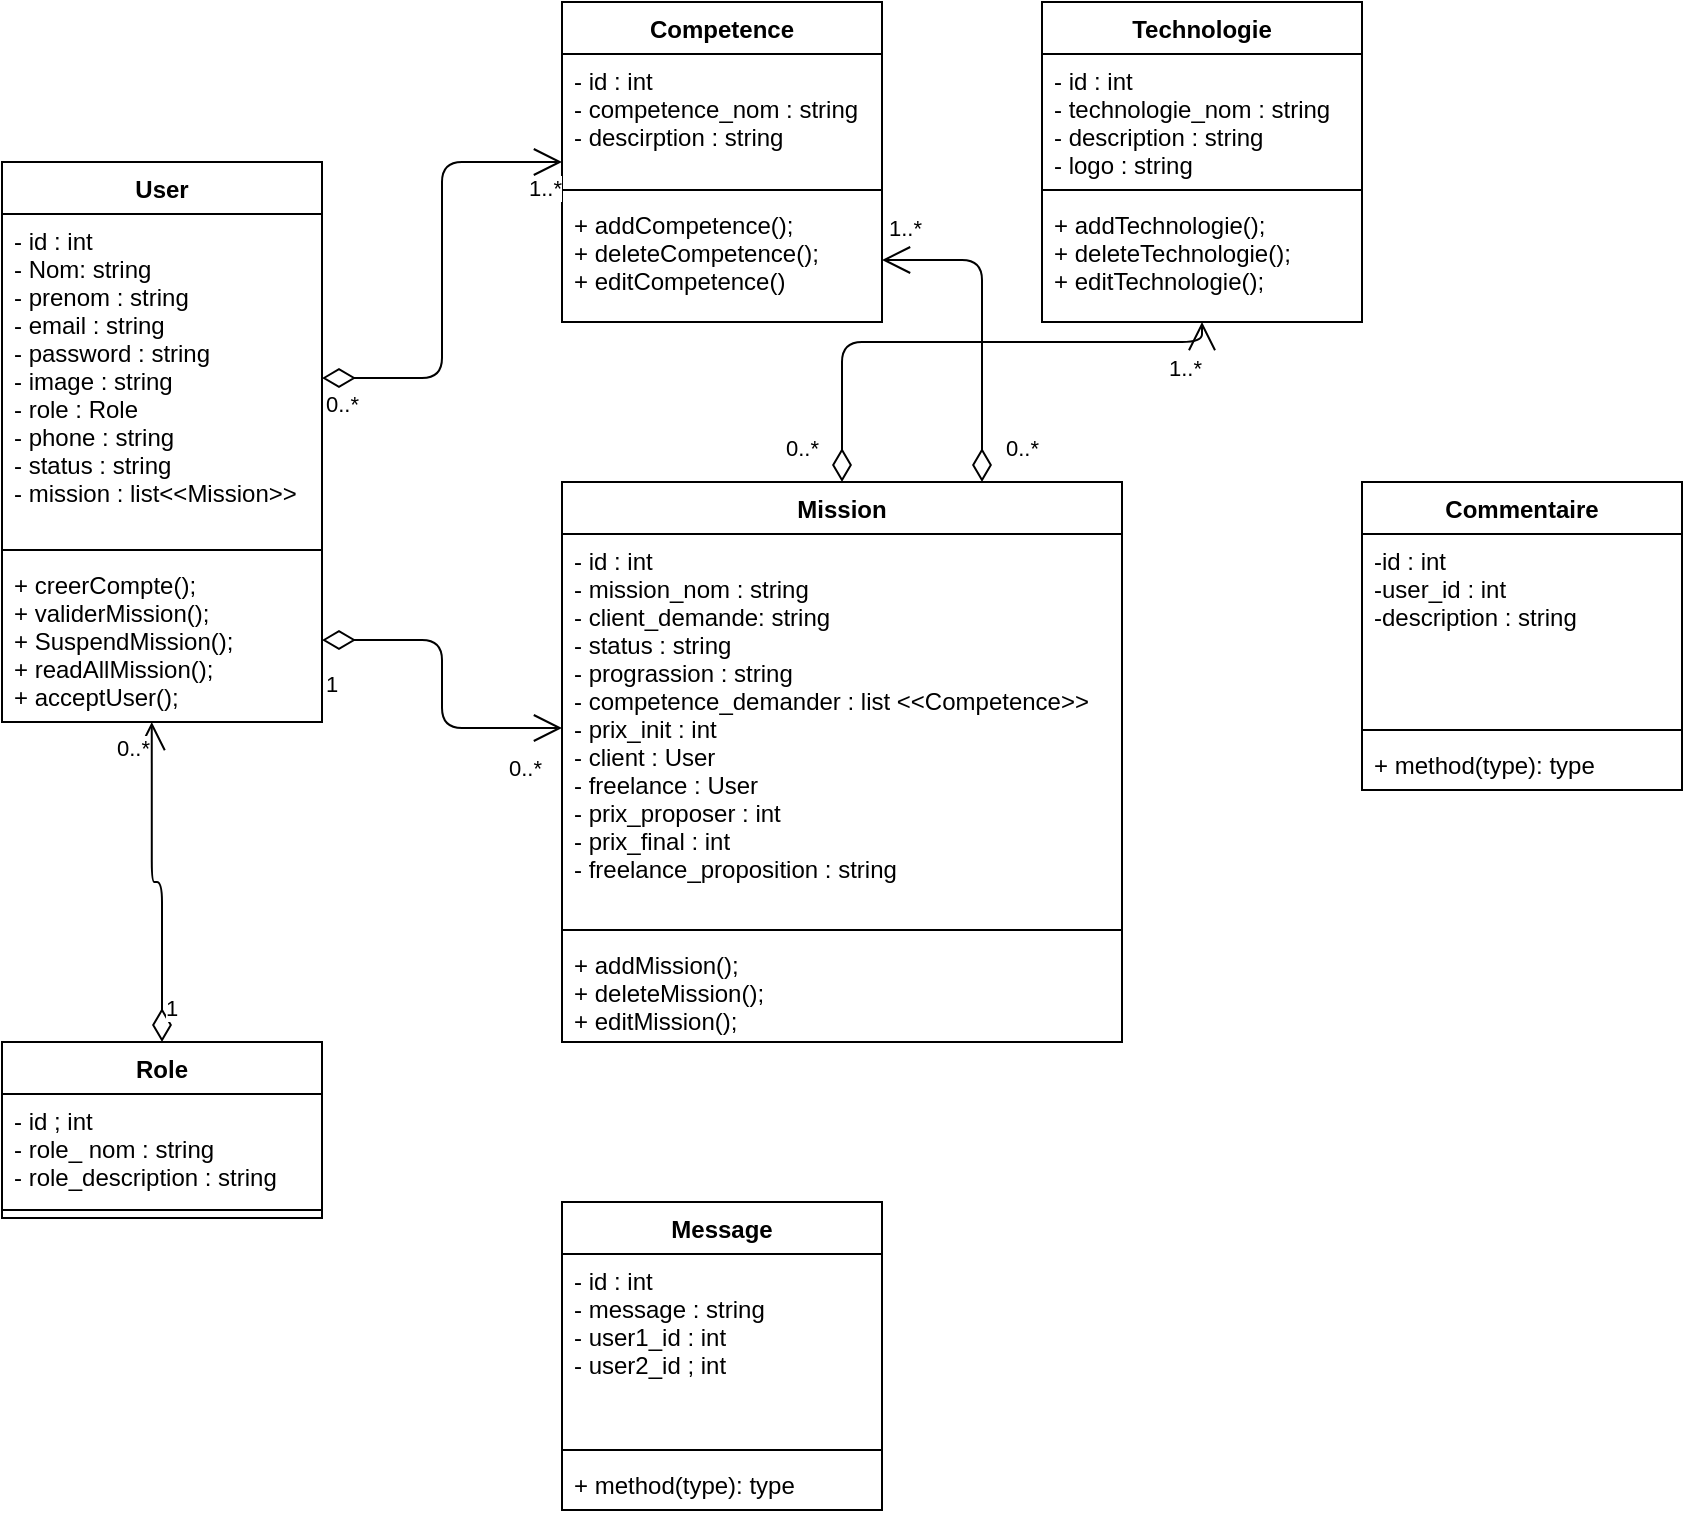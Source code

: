 <mxfile>
    <diagram id="Qqv7eVRzr71uiErlLNHi" name="Page-1">
        <mxGraphModel dx="744" dy="450" grid="1" gridSize="10" guides="1" tooltips="1" connect="1" arrows="1" fold="1" page="1" pageScale="1" pageWidth="850" pageHeight="1100" math="0" shadow="0">
            <root>
                <mxCell id="0"/>
                <mxCell id="1" parent="0"/>
                <mxCell id="2" value="User" style="swimlane;fontStyle=1;align=center;verticalAlign=top;childLayout=stackLayout;horizontal=1;startSize=26;horizontalStack=0;resizeParent=1;resizeParentMax=0;resizeLast=0;collapsible=1;marginBottom=0;" parent="1" vertex="1">
                    <mxGeometry x="80" y="120" width="160" height="280" as="geometry"/>
                </mxCell>
                <mxCell id="3" value="- id : int&#10;- Nom: string&#10;- prenom : string&#10;- email : string&#10;- password : string&#10;- image : string&#10;- role : Role &#10;- phone : string&#10;- status : string&#10;- mission : list&lt;&lt;Mission&gt;&gt;&#10;&#10;" style="text;strokeColor=none;fillColor=none;align=left;verticalAlign=top;spacingLeft=4;spacingRight=4;overflow=hidden;rotatable=0;points=[[0,0.5],[1,0.5]];portConstraint=eastwest;" parent="2" vertex="1">
                    <mxGeometry y="26" width="160" height="164" as="geometry"/>
                </mxCell>
                <mxCell id="4" value="" style="line;strokeWidth=1;fillColor=none;align=left;verticalAlign=middle;spacingTop=-1;spacingLeft=3;spacingRight=3;rotatable=0;labelPosition=right;points=[];portConstraint=eastwest;strokeColor=inherit;" parent="2" vertex="1">
                    <mxGeometry y="190" width="160" height="8" as="geometry"/>
                </mxCell>
                <mxCell id="5" value="+ creerCompte();&#10;+ validerMission();&#10;+ SuspendMission();&#10;+ readAllMission();&#10;+ acceptUser();" style="text;strokeColor=none;fillColor=none;align=left;verticalAlign=top;spacingLeft=4;spacingRight=4;overflow=hidden;rotatable=0;points=[[0,0.5],[1,0.5]];portConstraint=eastwest;" parent="2" vertex="1">
                    <mxGeometry y="198" width="160" height="82" as="geometry"/>
                </mxCell>
                <mxCell id="6" value="Role" style="swimlane;fontStyle=1;align=center;verticalAlign=top;childLayout=stackLayout;horizontal=1;startSize=26;horizontalStack=0;resizeParent=1;resizeParentMax=0;resizeLast=0;collapsible=1;marginBottom=0;" parent="1" vertex="1">
                    <mxGeometry x="80" y="560" width="160" height="88" as="geometry"/>
                </mxCell>
                <mxCell id="7" value="- id ; int &#10;- role_ nom : string&#10;- role_description : string" style="text;strokeColor=none;fillColor=none;align=left;verticalAlign=top;spacingLeft=4;spacingRight=4;overflow=hidden;rotatable=0;points=[[0,0.5],[1,0.5]];portConstraint=eastwest;" parent="6" vertex="1">
                    <mxGeometry y="26" width="160" height="54" as="geometry"/>
                </mxCell>
                <mxCell id="8" value="" style="line;strokeWidth=1;fillColor=none;align=left;verticalAlign=middle;spacingTop=-1;spacingLeft=3;spacingRight=3;rotatable=0;labelPosition=right;points=[];portConstraint=eastwest;strokeColor=inherit;" parent="6" vertex="1">
                    <mxGeometry y="80" width="160" height="8" as="geometry"/>
                </mxCell>
                <mxCell id="10" value="Mission" style="swimlane;fontStyle=1;align=center;verticalAlign=top;childLayout=stackLayout;horizontal=1;startSize=26;horizontalStack=0;resizeParent=1;resizeParentMax=0;resizeLast=0;collapsible=1;marginBottom=0;" parent="1" vertex="1">
                    <mxGeometry x="360" y="280" width="280" height="280" as="geometry"/>
                </mxCell>
                <mxCell id="11" value="- id : int &#10;- mission_nom : string&#10;- client_demande: string&#10;- status : string&#10;- prograssion : string&#10;- competence_demander : list &lt;&lt;Competence&gt;&gt;&#10;- prix_init : int&#10;- client : User&#10;- freelance : User&#10;- prix_proposer : int&#10;- prix_final : int&#10;- freelance_proposition : string" style="text;strokeColor=none;fillColor=none;align=left;verticalAlign=top;spacingLeft=4;spacingRight=4;overflow=hidden;rotatable=0;points=[[0,0.5],[1,0.5]];portConstraint=eastwest;" parent="10" vertex="1">
                    <mxGeometry y="26" width="280" height="194" as="geometry"/>
                </mxCell>
                <mxCell id="12" value="" style="line;strokeWidth=1;fillColor=none;align=left;verticalAlign=middle;spacingTop=-1;spacingLeft=3;spacingRight=3;rotatable=0;labelPosition=right;points=[];portConstraint=eastwest;strokeColor=inherit;" parent="10" vertex="1">
                    <mxGeometry y="220" width="280" height="8" as="geometry"/>
                </mxCell>
                <mxCell id="13" value="+ addMission();&#10;+ deleteMission();&#10;+ editMission();" style="text;strokeColor=none;fillColor=none;align=left;verticalAlign=top;spacingLeft=4;spacingRight=4;overflow=hidden;rotatable=0;points=[[0,0.5],[1,0.5]];portConstraint=eastwest;" parent="10" vertex="1">
                    <mxGeometry y="228" width="280" height="52" as="geometry"/>
                </mxCell>
                <mxCell id="14" value="Competence" style="swimlane;fontStyle=1;align=center;verticalAlign=top;childLayout=stackLayout;horizontal=1;startSize=26;horizontalStack=0;resizeParent=1;resizeParentMax=0;resizeLast=0;collapsible=1;marginBottom=0;" parent="1" vertex="1">
                    <mxGeometry x="360" y="40" width="160" height="160" as="geometry">
                        <mxRectangle x="360" y="40" width="110" height="30" as="alternateBounds"/>
                    </mxGeometry>
                </mxCell>
                <mxCell id="15" value="- id : int&#10;- competence_nom : string&#10;- descirption : string" style="text;strokeColor=none;fillColor=none;align=left;verticalAlign=top;spacingLeft=4;spacingRight=4;overflow=hidden;rotatable=0;points=[[0,0.5],[1,0.5]];portConstraint=eastwest;" parent="14" vertex="1">
                    <mxGeometry y="26" width="160" height="64" as="geometry"/>
                </mxCell>
                <mxCell id="16" value="" style="line;strokeWidth=1;fillColor=none;align=left;verticalAlign=middle;spacingTop=-1;spacingLeft=3;spacingRight=3;rotatable=0;labelPosition=right;points=[];portConstraint=eastwest;strokeColor=inherit;" parent="14" vertex="1">
                    <mxGeometry y="90" width="160" height="8" as="geometry"/>
                </mxCell>
                <mxCell id="20" value="+ addCompetence();&#10;+ deleteCompetence();&#10;+ editCompetence()" style="text;strokeColor=none;fillColor=none;align=left;verticalAlign=top;spacingLeft=4;spacingRight=4;overflow=hidden;rotatable=0;points=[[0,0.5],[1,0.5]];portConstraint=eastwest;" parent="14" vertex="1">
                    <mxGeometry y="98" width="160" height="62" as="geometry"/>
                </mxCell>
                <mxCell id="22" value="Technologie" style="swimlane;fontStyle=1;align=center;verticalAlign=top;childLayout=stackLayout;horizontal=1;startSize=26;horizontalStack=0;resizeParent=1;resizeParentMax=0;resizeLast=0;collapsible=1;marginBottom=0;" parent="1" vertex="1">
                    <mxGeometry x="600" y="40" width="160" height="160" as="geometry"/>
                </mxCell>
                <mxCell id="23" value="- id : int &#10;- technologie_nom : string&#10;- description : string &#10;- logo : string" style="text;strokeColor=none;fillColor=none;align=left;verticalAlign=top;spacingLeft=4;spacingRight=4;overflow=hidden;rotatable=0;points=[[0,0.5],[1,0.5]];portConstraint=eastwest;" parent="22" vertex="1">
                    <mxGeometry y="26" width="160" height="64" as="geometry"/>
                </mxCell>
                <mxCell id="24" value="" style="line;strokeWidth=1;fillColor=none;align=left;verticalAlign=middle;spacingTop=-1;spacingLeft=3;spacingRight=3;rotatable=0;labelPosition=right;points=[];portConstraint=eastwest;strokeColor=inherit;" parent="22" vertex="1">
                    <mxGeometry y="90" width="160" height="8" as="geometry"/>
                </mxCell>
                <mxCell id="25" value="+ addTechnologie();&#10;+ deleteTechnologie();&#10;+ editTechnologie();" style="text;strokeColor=none;fillColor=none;align=left;verticalAlign=top;spacingLeft=4;spacingRight=4;overflow=hidden;rotatable=0;points=[[0,0.5],[1,0.5]];portConstraint=eastwest;" parent="22" vertex="1">
                    <mxGeometry y="98" width="160" height="62" as="geometry"/>
                </mxCell>
                <mxCell id="26" value="" style="endArrow=open;html=1;endSize=12;startArrow=diamondThin;startSize=14;startFill=0;edgeStyle=orthogonalEdgeStyle;exitX=1;exitY=0.5;exitDx=0;exitDy=0;" parent="1" source="3" target="14" edge="1">
                    <mxGeometry relative="1" as="geometry">
                        <mxPoint x="340" y="310" as="sourcePoint"/>
                        <mxPoint x="500" y="310" as="targetPoint"/>
                    </mxGeometry>
                </mxCell>
                <mxCell id="27" value="0..*" style="edgeLabel;resizable=0;html=1;align=left;verticalAlign=top;" parent="26" connectable="0" vertex="1">
                    <mxGeometry x="-1" relative="1" as="geometry"/>
                </mxCell>
                <mxCell id="28" value="1..*" style="edgeLabel;resizable=0;html=1;align=right;verticalAlign=top;" parent="26" connectable="0" vertex="1">
                    <mxGeometry x="1" relative="1" as="geometry"/>
                </mxCell>
                <mxCell id="33" value="" style="endArrow=open;html=1;endSize=12;startArrow=diamondThin;startSize=14;startFill=0;edgeStyle=orthogonalEdgeStyle;entryX=0.468;entryY=1;entryDx=0;entryDy=0;entryPerimeter=0;" parent="1" source="6" target="5" edge="1">
                    <mxGeometry relative="1" as="geometry">
                        <mxPoint x="340" y="310" as="sourcePoint"/>
                        <mxPoint x="500" y="310" as="targetPoint"/>
                    </mxGeometry>
                </mxCell>
                <mxCell id="34" value="1" style="edgeLabel;resizable=0;html=1;align=left;verticalAlign=top;" parent="33" connectable="0" vertex="1">
                    <mxGeometry x="-1" relative="1" as="geometry">
                        <mxPoint y="-30" as="offset"/>
                    </mxGeometry>
                </mxCell>
                <mxCell id="35" value="0..*" style="edgeLabel;resizable=0;html=1;align=right;verticalAlign=top;" parent="33" connectable="0" vertex="1">
                    <mxGeometry x="1" relative="1" as="geometry"/>
                </mxCell>
                <mxCell id="36" value="" style="endArrow=open;html=1;endSize=12;startArrow=diamondThin;startSize=14;startFill=0;edgeStyle=orthogonalEdgeStyle;exitX=1;exitY=0.5;exitDx=0;exitDy=0;" parent="1" source="5" target="11" edge="1">
                    <mxGeometry relative="1" as="geometry">
                        <mxPoint x="420" y="280" as="sourcePoint"/>
                        <mxPoint x="580" y="280" as="targetPoint"/>
                    </mxGeometry>
                </mxCell>
                <mxCell id="37" value="1" style="edgeLabel;resizable=0;html=1;align=left;verticalAlign=top;" parent="36" connectable="0" vertex="1">
                    <mxGeometry x="-1" relative="1" as="geometry">
                        <mxPoint y="9" as="offset"/>
                    </mxGeometry>
                </mxCell>
                <mxCell id="38" value="0..*" style="edgeLabel;resizable=0;html=1;align=right;verticalAlign=top;" parent="36" connectable="0" vertex="1">
                    <mxGeometry x="1" relative="1" as="geometry">
                        <mxPoint x="-10" y="7" as="offset"/>
                    </mxGeometry>
                </mxCell>
                <mxCell id="39" value="" style="endArrow=open;html=1;endSize=12;startArrow=diamondThin;startSize=14;startFill=0;edgeStyle=orthogonalEdgeStyle;" parent="1" source="10" target="25" edge="1">
                    <mxGeometry relative="1" as="geometry">
                        <mxPoint x="480" y="270" as="sourcePoint"/>
                        <mxPoint x="640" y="270" as="targetPoint"/>
                        <Array as="points">
                            <mxPoint x="500" y="210"/>
                            <mxPoint x="680" y="210"/>
                        </Array>
                    </mxGeometry>
                </mxCell>
                <mxCell id="40" value="0..*" style="edgeLabel;resizable=0;html=1;align=left;verticalAlign=top;" parent="39" connectable="0" vertex="1">
                    <mxGeometry x="-1" relative="1" as="geometry">
                        <mxPoint x="-30" y="-30" as="offset"/>
                    </mxGeometry>
                </mxCell>
                <mxCell id="41" value="1..*" style="edgeLabel;resizable=0;html=1;align=right;verticalAlign=top;" parent="39" connectable="0" vertex="1">
                    <mxGeometry x="1" relative="1" as="geometry">
                        <mxPoint y="10" as="offset"/>
                    </mxGeometry>
                </mxCell>
                <mxCell id="42" value="" style="endArrow=open;html=1;endSize=12;startArrow=diamondThin;startSize=14;startFill=0;edgeStyle=orthogonalEdgeStyle;exitX=0.75;exitY=0;exitDx=0;exitDy=0;" parent="1" source="10" target="20" edge="1">
                    <mxGeometry relative="1" as="geometry">
                        <mxPoint x="480" y="270" as="sourcePoint"/>
                        <mxPoint x="640" y="270" as="targetPoint"/>
                    </mxGeometry>
                </mxCell>
                <mxCell id="43" value="0..*" style="edgeLabel;resizable=0;html=1;align=left;verticalAlign=top;" parent="42" connectable="0" vertex="1">
                    <mxGeometry x="-1" relative="1" as="geometry">
                        <mxPoint x="10" y="-30" as="offset"/>
                    </mxGeometry>
                </mxCell>
                <mxCell id="44" value="1..*" style="edgeLabel;resizable=0;html=1;align=right;verticalAlign=top;" parent="42" connectable="0" vertex="1">
                    <mxGeometry x="1" relative="1" as="geometry">
                        <mxPoint x="20" y="-29" as="offset"/>
                    </mxGeometry>
                </mxCell>
                <mxCell id="45" value="Commentaire" style="swimlane;fontStyle=1;align=center;verticalAlign=top;childLayout=stackLayout;horizontal=1;startSize=26;horizontalStack=0;resizeParent=1;resizeParentMax=0;resizeLast=0;collapsible=1;marginBottom=0;" parent="1" vertex="1">
                    <mxGeometry x="760" y="280" width="160" height="154" as="geometry"/>
                </mxCell>
                <mxCell id="46" value="-id : int&#10;-user_id : int&#10;-description : string " style="text;strokeColor=none;fillColor=none;align=left;verticalAlign=top;spacingLeft=4;spacingRight=4;overflow=hidden;rotatable=0;points=[[0,0.5],[1,0.5]];portConstraint=eastwest;" parent="45" vertex="1">
                    <mxGeometry y="26" width="160" height="94" as="geometry"/>
                </mxCell>
                <mxCell id="47" value="" style="line;strokeWidth=1;fillColor=none;align=left;verticalAlign=middle;spacingTop=-1;spacingLeft=3;spacingRight=3;rotatable=0;labelPosition=right;points=[];portConstraint=eastwest;strokeColor=inherit;" parent="45" vertex="1">
                    <mxGeometry y="120" width="160" height="8" as="geometry"/>
                </mxCell>
                <mxCell id="48" value="+ method(type): type" style="text;strokeColor=none;fillColor=none;align=left;verticalAlign=top;spacingLeft=4;spacingRight=4;overflow=hidden;rotatable=0;points=[[0,0.5],[1,0.5]];portConstraint=eastwest;" parent="45" vertex="1">
                    <mxGeometry y="128" width="160" height="26" as="geometry"/>
                </mxCell>
                <mxCell id="49" value="Message" style="swimlane;fontStyle=1;align=center;verticalAlign=top;childLayout=stackLayout;horizontal=1;startSize=26;horizontalStack=0;resizeParent=1;resizeParentMax=0;resizeLast=0;collapsible=1;marginBottom=0;" parent="1" vertex="1">
                    <mxGeometry x="360" y="640" width="160" height="154" as="geometry"/>
                </mxCell>
                <mxCell id="50" value="- id : int&#10;- message : string&#10;- user1_id : int&#10;- user2_id ; int" style="text;strokeColor=none;fillColor=none;align=left;verticalAlign=top;spacingLeft=4;spacingRight=4;overflow=hidden;rotatable=0;points=[[0,0.5],[1,0.5]];portConstraint=eastwest;" parent="49" vertex="1">
                    <mxGeometry y="26" width="160" height="94" as="geometry"/>
                </mxCell>
                <mxCell id="51" value="" style="line;strokeWidth=1;fillColor=none;align=left;verticalAlign=middle;spacingTop=-1;spacingLeft=3;spacingRight=3;rotatable=0;labelPosition=right;points=[];portConstraint=eastwest;strokeColor=inherit;" parent="49" vertex="1">
                    <mxGeometry y="120" width="160" height="8" as="geometry"/>
                </mxCell>
                <mxCell id="52" value="+ method(type): type" style="text;strokeColor=none;fillColor=none;align=left;verticalAlign=top;spacingLeft=4;spacingRight=4;overflow=hidden;rotatable=0;points=[[0,0.5],[1,0.5]];portConstraint=eastwest;" parent="49" vertex="1">
                    <mxGeometry y="128" width="160" height="26" as="geometry"/>
                </mxCell>
            </root>
        </mxGraphModel>
    </diagram>
</mxfile>